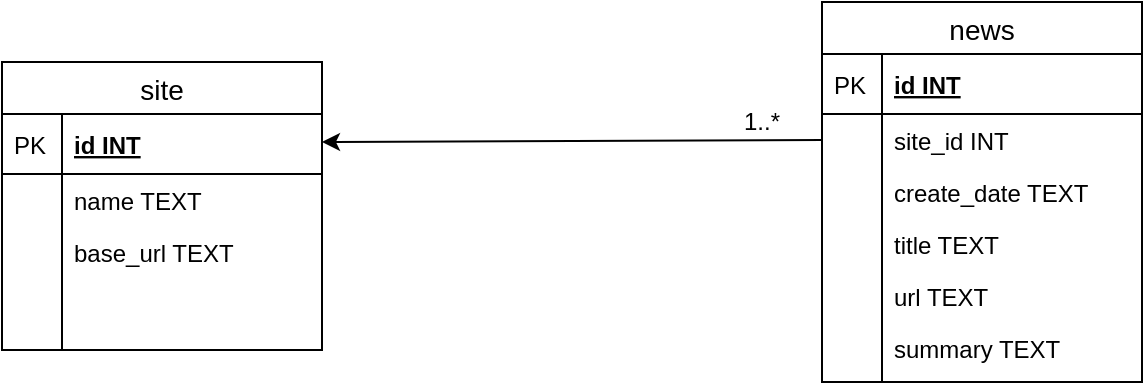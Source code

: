 <mxfile version="13.0.4" type="device"><diagram id="GSbFA9l1ATcoOzkU_oMb" name="Page-1"><mxGraphModel dx="1043" dy="635" grid="1" gridSize="10" guides="1" tooltips="1" connect="1" arrows="1" fold="1" page="1" pageScale="1" pageWidth="850" pageHeight="1100" math="0" shadow="0"><root><mxCell id="0"/><mxCell id="1" parent="0"/><mxCell id="wQnIGz-d4bGZyoJXM3zi-42" value="" style="endArrow=classic;html=1;exitX=0;exitY=0.5;exitDx=0;exitDy=0;" parent="1" source="wQnIGz-d4bGZyoJXM3zi-30" edge="1"><mxGeometry width="50" height="50" relative="1" as="geometry"><mxPoint x="410" y="160" as="sourcePoint"/><mxPoint x="250" y="160" as="targetPoint"/></mxGeometry></mxCell><mxCell id="wQnIGz-d4bGZyoJXM3zi-5" value="site" style="swimlane;fontStyle=0;childLayout=stackLayout;horizontal=1;startSize=26;horizontalStack=0;resizeParent=1;resizeParentMax=0;resizeLast=0;collapsible=1;marginBottom=0;align=center;fontSize=14;" parent="1" vertex="1"><mxGeometry x="90" y="120" width="160" height="144" as="geometry"/></mxCell><mxCell id="wQnIGz-d4bGZyoJXM3zi-6" value="id INT" style="shape=partialRectangle;top=0;left=0;right=0;bottom=1;align=left;verticalAlign=middle;fillColor=none;spacingLeft=34;spacingRight=4;overflow=hidden;rotatable=0;points=[[0,0.5],[1,0.5]];portConstraint=eastwest;dropTarget=0;fontStyle=5;fontSize=12;labelBackgroundColor=none;" parent="wQnIGz-d4bGZyoJXM3zi-5" vertex="1"><mxGeometry y="26" width="160" height="30" as="geometry"/></mxCell><mxCell id="wQnIGz-d4bGZyoJXM3zi-7" value="PK" style="shape=partialRectangle;top=0;left=0;bottom=0;fillColor=none;align=left;verticalAlign=middle;spacingLeft=4;spacingRight=4;overflow=hidden;rotatable=0;points=[];portConstraint=eastwest;part=1;fontSize=12;" parent="wQnIGz-d4bGZyoJXM3zi-6" vertex="1" connectable="0"><mxGeometry width="30" height="30" as="geometry"/></mxCell><mxCell id="wQnIGz-d4bGZyoJXM3zi-8" value="name TEXT" style="shape=partialRectangle;top=0;left=0;right=0;bottom=0;align=left;verticalAlign=top;fillColor=none;spacingLeft=34;spacingRight=4;overflow=hidden;rotatable=0;points=[[0,0.5],[1,0.5]];portConstraint=eastwest;dropTarget=0;fontSize=12;" parent="wQnIGz-d4bGZyoJXM3zi-5" vertex="1"><mxGeometry y="56" width="160" height="26" as="geometry"/></mxCell><mxCell id="wQnIGz-d4bGZyoJXM3zi-9" value="" style="shape=partialRectangle;top=0;left=0;bottom=0;fillColor=none;align=left;verticalAlign=top;spacingLeft=4;spacingRight=4;overflow=hidden;rotatable=0;points=[];portConstraint=eastwest;part=1;fontSize=12;" parent="wQnIGz-d4bGZyoJXM3zi-8" vertex="1" connectable="0"><mxGeometry width="30" height="26" as="geometry"/></mxCell><mxCell id="wQnIGz-d4bGZyoJXM3zi-10" value="base_url TEXT" style="shape=partialRectangle;top=0;left=0;right=0;bottom=0;align=left;verticalAlign=top;fillColor=none;spacingLeft=34;spacingRight=4;overflow=hidden;rotatable=0;points=[[0,0.5],[1,0.5]];portConstraint=eastwest;dropTarget=0;fontSize=12;" parent="wQnIGz-d4bGZyoJXM3zi-5" vertex="1"><mxGeometry y="82" width="160" height="26" as="geometry"/></mxCell><mxCell id="wQnIGz-d4bGZyoJXM3zi-11" value="" style="shape=partialRectangle;top=0;left=0;bottom=0;fillColor=none;align=left;verticalAlign=top;spacingLeft=4;spacingRight=4;overflow=hidden;rotatable=0;points=[];portConstraint=eastwest;part=1;fontSize=12;" parent="wQnIGz-d4bGZyoJXM3zi-10" vertex="1" connectable="0"><mxGeometry width="30" height="26" as="geometry"/></mxCell><mxCell id="wQnIGz-d4bGZyoJXM3zi-12" value="" style="shape=partialRectangle;top=0;left=0;right=0;bottom=0;align=left;verticalAlign=top;fillColor=none;spacingLeft=34;spacingRight=4;overflow=hidden;rotatable=0;points=[[0,0.5],[1,0.5]];portConstraint=eastwest;dropTarget=0;fontSize=12;" parent="wQnIGz-d4bGZyoJXM3zi-5" vertex="1"><mxGeometry y="108" width="160" height="26" as="geometry"/></mxCell><mxCell id="wQnIGz-d4bGZyoJXM3zi-13" value="" style="shape=partialRectangle;top=0;left=0;bottom=0;fillColor=none;align=left;verticalAlign=top;spacingLeft=4;spacingRight=4;overflow=hidden;rotatable=0;points=[];portConstraint=eastwest;part=1;fontSize=12;" parent="wQnIGz-d4bGZyoJXM3zi-12" vertex="1" connectable="0"><mxGeometry width="30" height="26" as="geometry"/></mxCell><mxCell id="wQnIGz-d4bGZyoJXM3zi-14" value="" style="shape=partialRectangle;top=0;left=0;right=0;bottom=0;align=left;verticalAlign=top;fillColor=none;spacingLeft=34;spacingRight=4;overflow=hidden;rotatable=0;points=[[0,0.5],[1,0.5]];portConstraint=eastwest;dropTarget=0;fontSize=12;" parent="wQnIGz-d4bGZyoJXM3zi-5" vertex="1"><mxGeometry y="134" width="160" height="10" as="geometry"/></mxCell><mxCell id="wQnIGz-d4bGZyoJXM3zi-15" value="" style="shape=partialRectangle;top=0;left=0;bottom=0;fillColor=none;align=left;verticalAlign=top;spacingLeft=4;spacingRight=4;overflow=hidden;rotatable=0;points=[];portConstraint=eastwest;part=1;fontSize=12;" parent="wQnIGz-d4bGZyoJXM3zi-14" vertex="1" connectable="0"><mxGeometry width="30" height="10" as="geometry"/></mxCell><mxCell id="wQnIGz-d4bGZyoJXM3zi-43" value="1..*" style="text;html=1;strokeColor=none;fillColor=none;align=center;verticalAlign=middle;whiteSpace=wrap;rounded=0;labelBackgroundColor=none;" parent="1" vertex="1"><mxGeometry x="450" y="140" width="40" height="20" as="geometry"/></mxCell><mxCell id="wQnIGz-d4bGZyoJXM3zi-27" value="news" style="swimlane;fontStyle=0;childLayout=stackLayout;horizontal=1;startSize=26;horizontalStack=0;resizeParent=1;resizeParentMax=0;resizeLast=0;collapsible=1;marginBottom=0;align=center;fontSize=14;" parent="1" vertex="1"><mxGeometry x="500" y="90" width="160" height="190" as="geometry"/></mxCell><mxCell id="wQnIGz-d4bGZyoJXM3zi-28" value="id INT" style="shape=partialRectangle;top=0;left=0;right=0;bottom=1;align=left;verticalAlign=middle;fillColor=none;spacingLeft=34;spacingRight=4;overflow=hidden;rotatable=0;points=[[0,0.5],[1,0.5]];portConstraint=eastwest;dropTarget=0;fontStyle=5;fontSize=12;" parent="wQnIGz-d4bGZyoJXM3zi-27" vertex="1"><mxGeometry y="26" width="160" height="30" as="geometry"/></mxCell><mxCell id="wQnIGz-d4bGZyoJXM3zi-29" value="PK" style="shape=partialRectangle;top=0;left=0;bottom=0;fillColor=none;align=left;verticalAlign=middle;spacingLeft=4;spacingRight=4;overflow=hidden;rotatable=0;points=[];portConstraint=eastwest;part=1;fontSize=12;" parent="wQnIGz-d4bGZyoJXM3zi-28" vertex="1" connectable="0"><mxGeometry width="30" height="30" as="geometry"/></mxCell><mxCell id="wQnIGz-d4bGZyoJXM3zi-30" value="site_id INT" style="shape=partialRectangle;top=0;left=0;right=0;bottom=0;align=left;verticalAlign=top;fillColor=none;spacingLeft=34;spacingRight=4;overflow=hidden;rotatable=0;points=[[0,0.5],[1,0.5]];portConstraint=eastwest;dropTarget=0;fontSize=12;" parent="wQnIGz-d4bGZyoJXM3zi-27" vertex="1"><mxGeometry y="56" width="160" height="26" as="geometry"/></mxCell><mxCell id="wQnIGz-d4bGZyoJXM3zi-31" value="" style="shape=partialRectangle;top=0;left=0;bottom=0;fillColor=none;align=left;verticalAlign=top;spacingLeft=4;spacingRight=4;overflow=hidden;rotatable=0;points=[];portConstraint=eastwest;part=1;fontSize=12;" parent="wQnIGz-d4bGZyoJXM3zi-30" vertex="1" connectable="0"><mxGeometry width="30" height="26" as="geometry"/></mxCell><mxCell id="wQnIGz-d4bGZyoJXM3zi-32" value="create_date TEXT" style="shape=partialRectangle;top=0;left=0;right=0;bottom=0;align=left;verticalAlign=top;fillColor=none;spacingLeft=34;spacingRight=4;overflow=hidden;rotatable=0;points=[[0,0.5],[1,0.5]];portConstraint=eastwest;dropTarget=0;fontSize=12;" parent="wQnIGz-d4bGZyoJXM3zi-27" vertex="1"><mxGeometry y="82" width="160" height="26" as="geometry"/></mxCell><mxCell id="wQnIGz-d4bGZyoJXM3zi-33" value="" style="shape=partialRectangle;top=0;left=0;bottom=0;fillColor=none;align=left;verticalAlign=top;spacingLeft=4;spacingRight=4;overflow=hidden;rotatable=0;points=[];portConstraint=eastwest;part=1;fontSize=12;" parent="wQnIGz-d4bGZyoJXM3zi-32" vertex="1" connectable="0"><mxGeometry width="30" height="26" as="geometry"/></mxCell><mxCell id="wQnIGz-d4bGZyoJXM3zi-34" value="title TEXT" style="shape=partialRectangle;top=0;left=0;right=0;bottom=0;align=left;verticalAlign=top;fillColor=none;spacingLeft=34;spacingRight=4;overflow=hidden;rotatable=0;points=[[0,0.5],[1,0.5]];portConstraint=eastwest;dropTarget=0;fontSize=12;" parent="wQnIGz-d4bGZyoJXM3zi-27" vertex="1"><mxGeometry y="108" width="160" height="26" as="geometry"/></mxCell><mxCell id="wQnIGz-d4bGZyoJXM3zi-35" value="" style="shape=partialRectangle;top=0;left=0;bottom=0;fillColor=none;align=left;verticalAlign=top;spacingLeft=4;spacingRight=4;overflow=hidden;rotatable=0;points=[];portConstraint=eastwest;part=1;fontSize=12;" parent="wQnIGz-d4bGZyoJXM3zi-34" vertex="1" connectable="0"><mxGeometry width="30" height="26" as="geometry"/></mxCell><mxCell id="wQnIGz-d4bGZyoJXM3zi-38" value="url TEXT" style="shape=partialRectangle;top=0;left=0;right=0;bottom=0;align=left;verticalAlign=top;fillColor=none;spacingLeft=34;spacingRight=4;overflow=hidden;rotatable=0;points=[[0,0.5],[1,0.5]];portConstraint=eastwest;dropTarget=0;fontSize=12;" parent="wQnIGz-d4bGZyoJXM3zi-27" vertex="1"><mxGeometry y="134" width="160" height="26" as="geometry"/></mxCell><mxCell id="wQnIGz-d4bGZyoJXM3zi-39" value="" style="shape=partialRectangle;top=0;left=0;bottom=0;fillColor=none;align=left;verticalAlign=top;spacingLeft=4;spacingRight=4;overflow=hidden;rotatable=0;points=[];portConstraint=eastwest;part=1;fontSize=12;" parent="wQnIGz-d4bGZyoJXM3zi-38" vertex="1" connectable="0"><mxGeometry width="30" height="26" as="geometry"/></mxCell><mxCell id="wQnIGz-d4bGZyoJXM3zi-40" value="summary TEXT" style="shape=partialRectangle;top=0;left=0;right=0;bottom=0;align=left;verticalAlign=top;fillColor=none;spacingLeft=34;spacingRight=4;overflow=hidden;rotatable=0;points=[[0,0.5],[1,0.5]];portConstraint=eastwest;dropTarget=0;fontSize=12;" parent="wQnIGz-d4bGZyoJXM3zi-27" vertex="1"><mxGeometry y="160" width="160" height="26" as="geometry"/></mxCell><mxCell id="wQnIGz-d4bGZyoJXM3zi-41" value="" style="shape=partialRectangle;top=0;left=0;bottom=0;fillColor=none;align=left;verticalAlign=top;spacingLeft=4;spacingRight=4;overflow=hidden;rotatable=0;points=[];portConstraint=eastwest;part=1;fontSize=12;" parent="wQnIGz-d4bGZyoJXM3zi-40" vertex="1" connectable="0"><mxGeometry width="30" height="26" as="geometry"/></mxCell><mxCell id="wQnIGz-d4bGZyoJXM3zi-36" value="" style="shape=partialRectangle;top=0;left=0;right=0;bottom=0;align=left;verticalAlign=top;fillColor=none;spacingLeft=34;spacingRight=4;overflow=hidden;rotatable=0;points=[[0,0.5],[1,0.5]];portConstraint=eastwest;dropTarget=0;fontSize=12;" parent="wQnIGz-d4bGZyoJXM3zi-27" vertex="1"><mxGeometry y="186" width="160" height="4" as="geometry"/></mxCell><mxCell id="wQnIGz-d4bGZyoJXM3zi-37" value="" style="shape=partialRectangle;top=0;left=0;bottom=0;fillColor=none;align=left;verticalAlign=top;spacingLeft=4;spacingRight=4;overflow=hidden;rotatable=0;points=[];portConstraint=eastwest;part=1;fontSize=12;" parent="wQnIGz-d4bGZyoJXM3zi-36" vertex="1" connectable="0"><mxGeometry width="30" height="4.0" as="geometry"/></mxCell></root></mxGraphModel></diagram></mxfile>